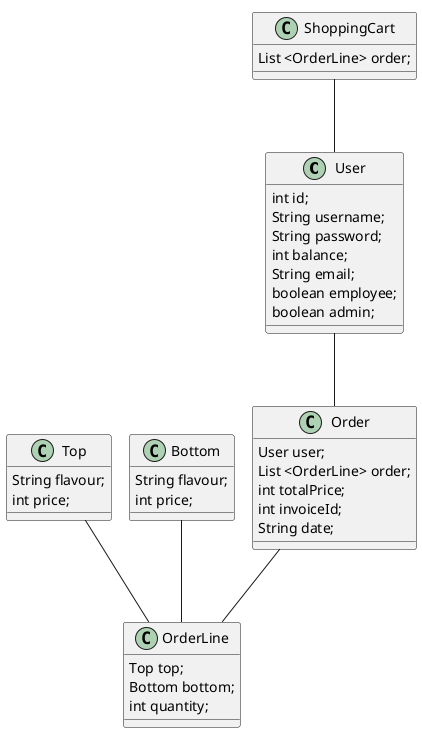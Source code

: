 @startuml
'https://plantuml.com/class-diagram
!pragma layout smetana


class User {
int id;
String username;
String password;
int balance;
String email;
boolean employee;
boolean admin;
}

class Order{
User user;
List <OrderLine> order;
int totalPrice;
int invoiceId;
String date;
}

class ShoppingCart{
List <OrderLine> order;
}

class OrderLine{
Top top;
Bottom bottom;
int quantity;
}


class Top{
String flavour;
int price;
}

class Bottom{
String flavour;
int price;
}

Bottom --- OrderLine
Top --- OrderLine
User --- Order
Order --- OrderLine
ShoppingCart --- User

@enduml